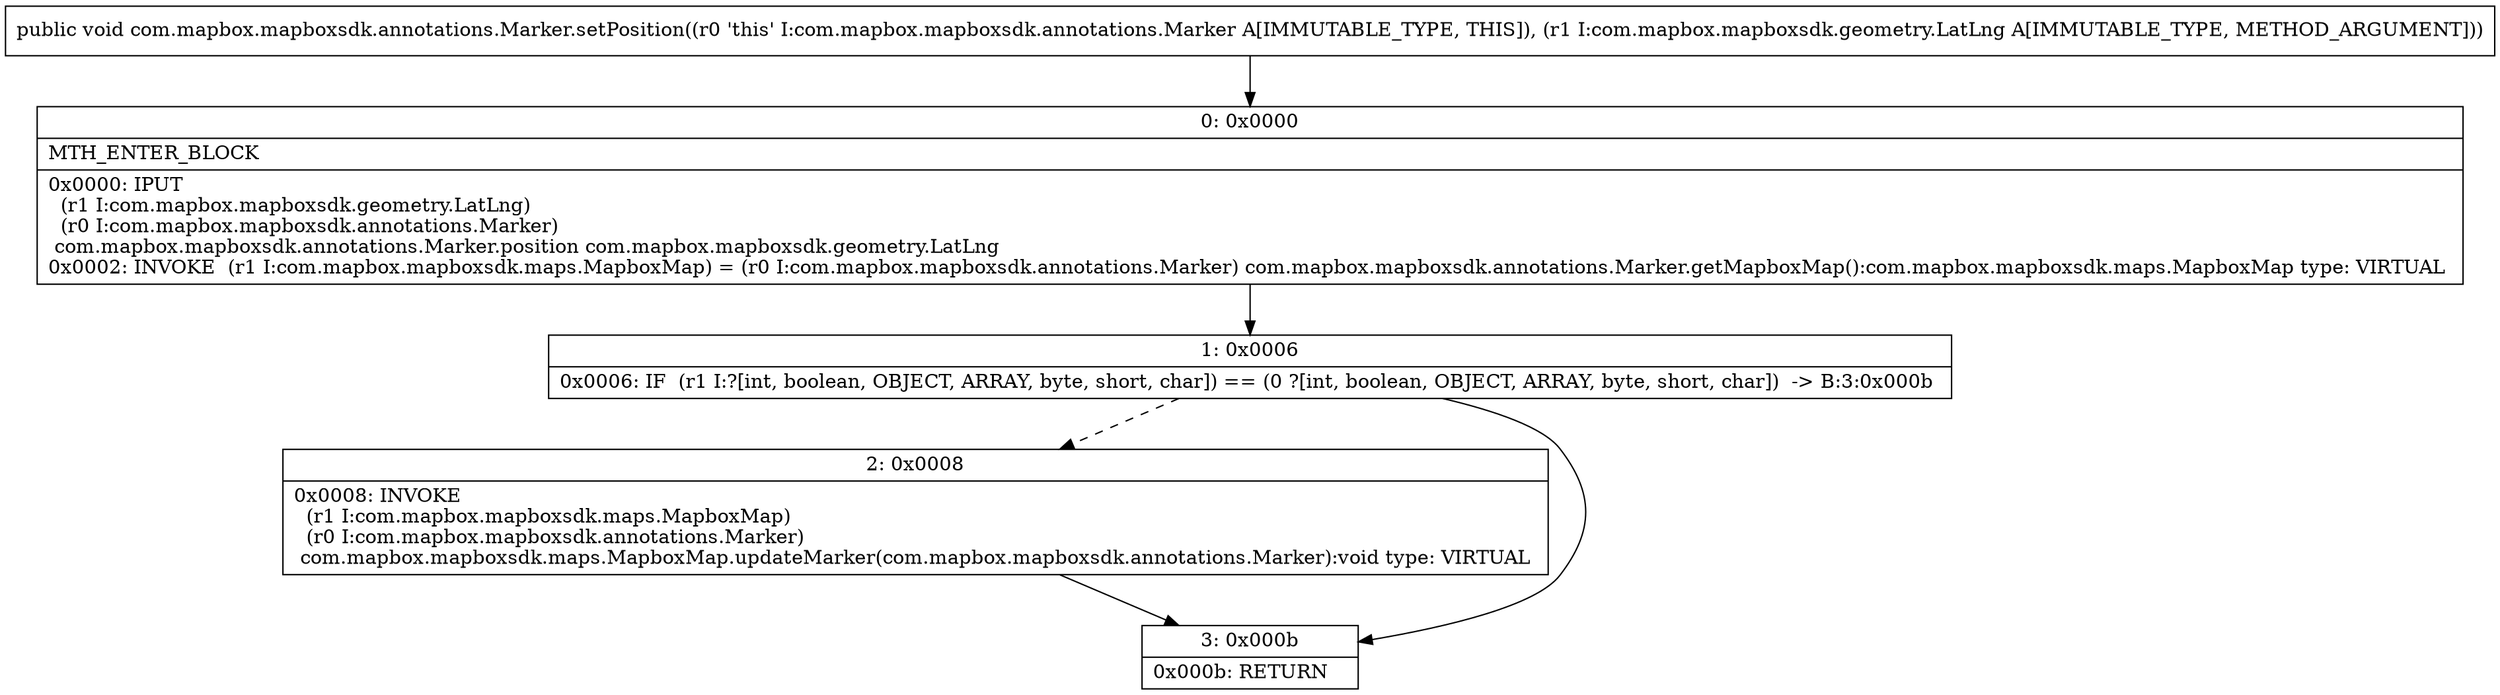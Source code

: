 digraph "CFG forcom.mapbox.mapboxsdk.annotations.Marker.setPosition(Lcom\/mapbox\/mapboxsdk\/geometry\/LatLng;)V" {
Node_0 [shape=record,label="{0\:\ 0x0000|MTH_ENTER_BLOCK\l|0x0000: IPUT  \l  (r1 I:com.mapbox.mapboxsdk.geometry.LatLng)\l  (r0 I:com.mapbox.mapboxsdk.annotations.Marker)\l com.mapbox.mapboxsdk.annotations.Marker.position com.mapbox.mapboxsdk.geometry.LatLng \l0x0002: INVOKE  (r1 I:com.mapbox.mapboxsdk.maps.MapboxMap) = (r0 I:com.mapbox.mapboxsdk.annotations.Marker) com.mapbox.mapboxsdk.annotations.Marker.getMapboxMap():com.mapbox.mapboxsdk.maps.MapboxMap type: VIRTUAL \l}"];
Node_1 [shape=record,label="{1\:\ 0x0006|0x0006: IF  (r1 I:?[int, boolean, OBJECT, ARRAY, byte, short, char]) == (0 ?[int, boolean, OBJECT, ARRAY, byte, short, char])  \-\> B:3:0x000b \l}"];
Node_2 [shape=record,label="{2\:\ 0x0008|0x0008: INVOKE  \l  (r1 I:com.mapbox.mapboxsdk.maps.MapboxMap)\l  (r0 I:com.mapbox.mapboxsdk.annotations.Marker)\l com.mapbox.mapboxsdk.maps.MapboxMap.updateMarker(com.mapbox.mapboxsdk.annotations.Marker):void type: VIRTUAL \l}"];
Node_3 [shape=record,label="{3\:\ 0x000b|0x000b: RETURN   \l}"];
MethodNode[shape=record,label="{public void com.mapbox.mapboxsdk.annotations.Marker.setPosition((r0 'this' I:com.mapbox.mapboxsdk.annotations.Marker A[IMMUTABLE_TYPE, THIS]), (r1 I:com.mapbox.mapboxsdk.geometry.LatLng A[IMMUTABLE_TYPE, METHOD_ARGUMENT])) }"];
MethodNode -> Node_0;
Node_0 -> Node_1;
Node_1 -> Node_2[style=dashed];
Node_1 -> Node_3;
Node_2 -> Node_3;
}

